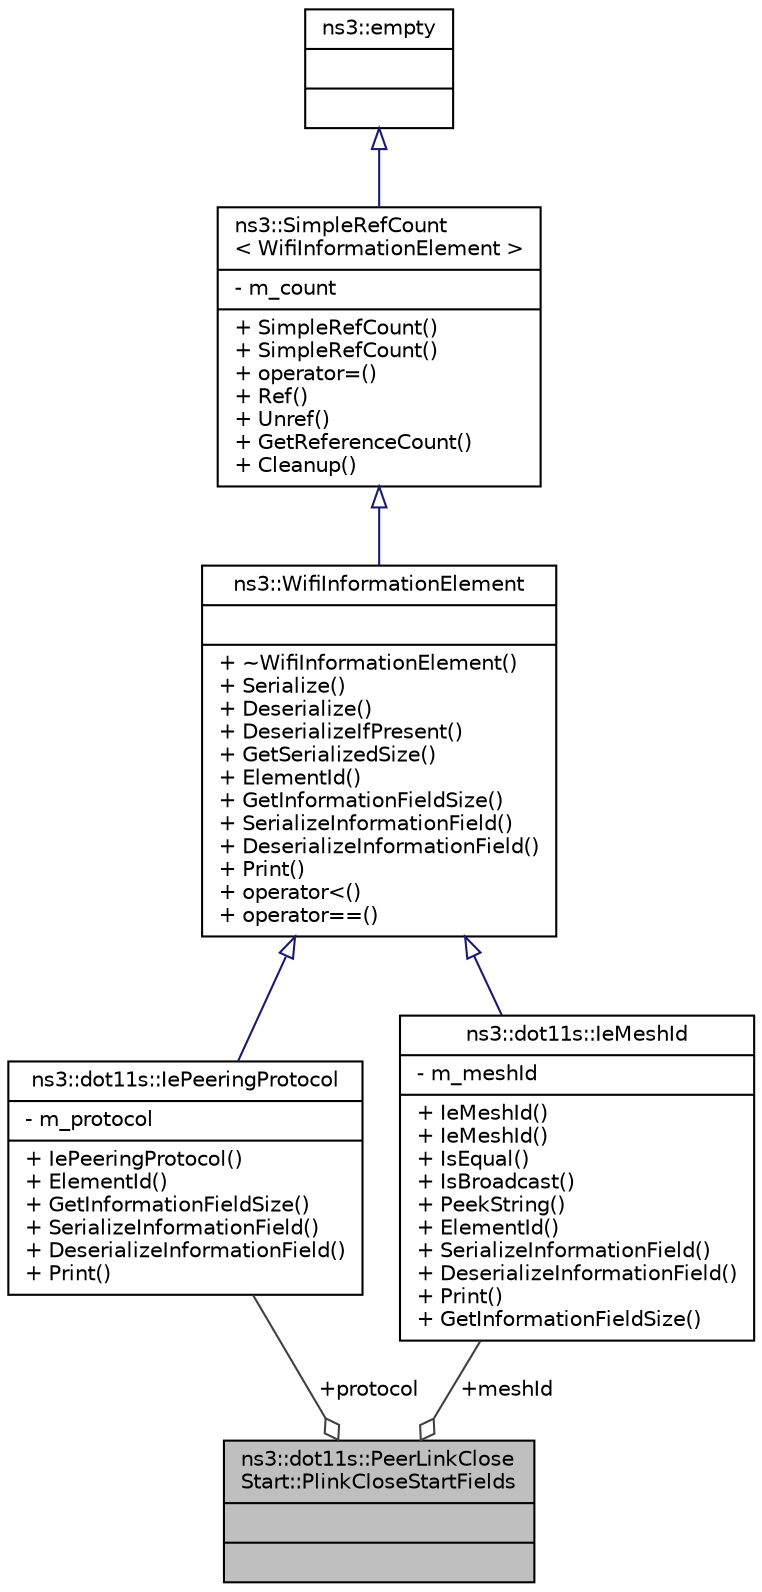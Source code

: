 digraph "ns3::dot11s::PeerLinkCloseStart::PlinkCloseStartFields"
{
  edge [fontname="Helvetica",fontsize="10",labelfontname="Helvetica",labelfontsize="10"];
  node [fontname="Helvetica",fontsize="10",shape=record];
  Node1 [label="{ns3::dot11s::PeerLinkClose\lStart::PlinkCloseStartFields\n||}",height=0.2,width=0.4,color="black", fillcolor="grey75", style="filled", fontcolor="black"];
  Node2 -> Node1 [color="grey25",fontsize="10",style="solid",label=" +protocol" ,arrowhead="odiamond"];
  Node2 [label="{ns3::dot11s::IePeeringProtocol\n|- m_protocol\l|+ IePeeringProtocol()\l+ ElementId()\l+ GetInformationFieldSize()\l+ SerializeInformationField()\l+ DeserializeInformationField()\l+ Print()\l}",height=0.2,width=0.4,color="black", fillcolor="white", style="filled",URL="$d5/dc0/classns3_1_1dot11s_1_1IePeeringProtocol.html",tooltip="Mesh Peering Protocol Identifier information element Note that it does not permit to set any value be..."];
  Node3 -> Node2 [dir="back",color="midnightblue",fontsize="10",style="solid",arrowtail="onormal"];
  Node3 [label="{ns3::WifiInformationElement\n||+ ~WifiInformationElement()\l+ Serialize()\l+ Deserialize()\l+ DeserializeIfPresent()\l+ GetSerializedSize()\l+ ElementId()\l+ GetInformationFieldSize()\l+ SerializeInformationField()\l+ DeserializeInformationField()\l+ Print()\l+ operator\<()\l+ operator==()\l}",height=0.2,width=0.4,color="black", fillcolor="white", style="filled",URL="$d4/db6/classns3_1_1WifiInformationElement.html",tooltip="Information element, as defined in 802.11-2007 standardThe IEEE 802.11 standard includes the notion o..."];
  Node4 -> Node3 [dir="back",color="midnightblue",fontsize="10",style="solid",arrowtail="onormal"];
  Node4 [label="{ns3::SimpleRefCount\l\< WifiInformationElement \>\n|- m_count\l|+ SimpleRefCount()\l+ SimpleRefCount()\l+ operator=()\l+ Ref()\l+ Unref()\l+ GetReferenceCount()\l+ Cleanup()\l}",height=0.2,width=0.4,color="black", fillcolor="white", style="filled",URL="$da/da1/classns3_1_1SimpleRefCount.html"];
  Node5 -> Node4 [dir="back",color="midnightblue",fontsize="10",style="solid",arrowtail="onormal"];
  Node5 [label="{ns3::empty\n||}",height=0.2,width=0.4,color="black", fillcolor="white", style="filled",URL="$d9/d6a/classns3_1_1empty.html",tooltip="make Callback use a separate empty type "];
  Node6 -> Node1 [color="grey25",fontsize="10",style="solid",label=" +meshId" ,arrowhead="odiamond"];
  Node6 [label="{ns3::dot11s::IeMeshId\n|- m_meshId\l|+ IeMeshId()\l+ IeMeshId()\l+ IsEqual()\l+ IsBroadcast()\l+ PeekString()\l+ ElementId()\l+ SerializeInformationField()\l+ DeserializeInformationField()\l+ Print()\l+ GetInformationFieldSize()\l}",height=0.2,width=0.4,color="black", fillcolor="white", style="filled",URL="$d5/d44/classns3_1_1dot11s_1_1IeMeshId.html",tooltip="a IEEE 802.11 Mesh ID element (Section 8.4.2.101 of IEEE 802.11-2012) "];
  Node3 -> Node6 [dir="back",color="midnightblue",fontsize="10",style="solid",arrowtail="onormal"];
}
